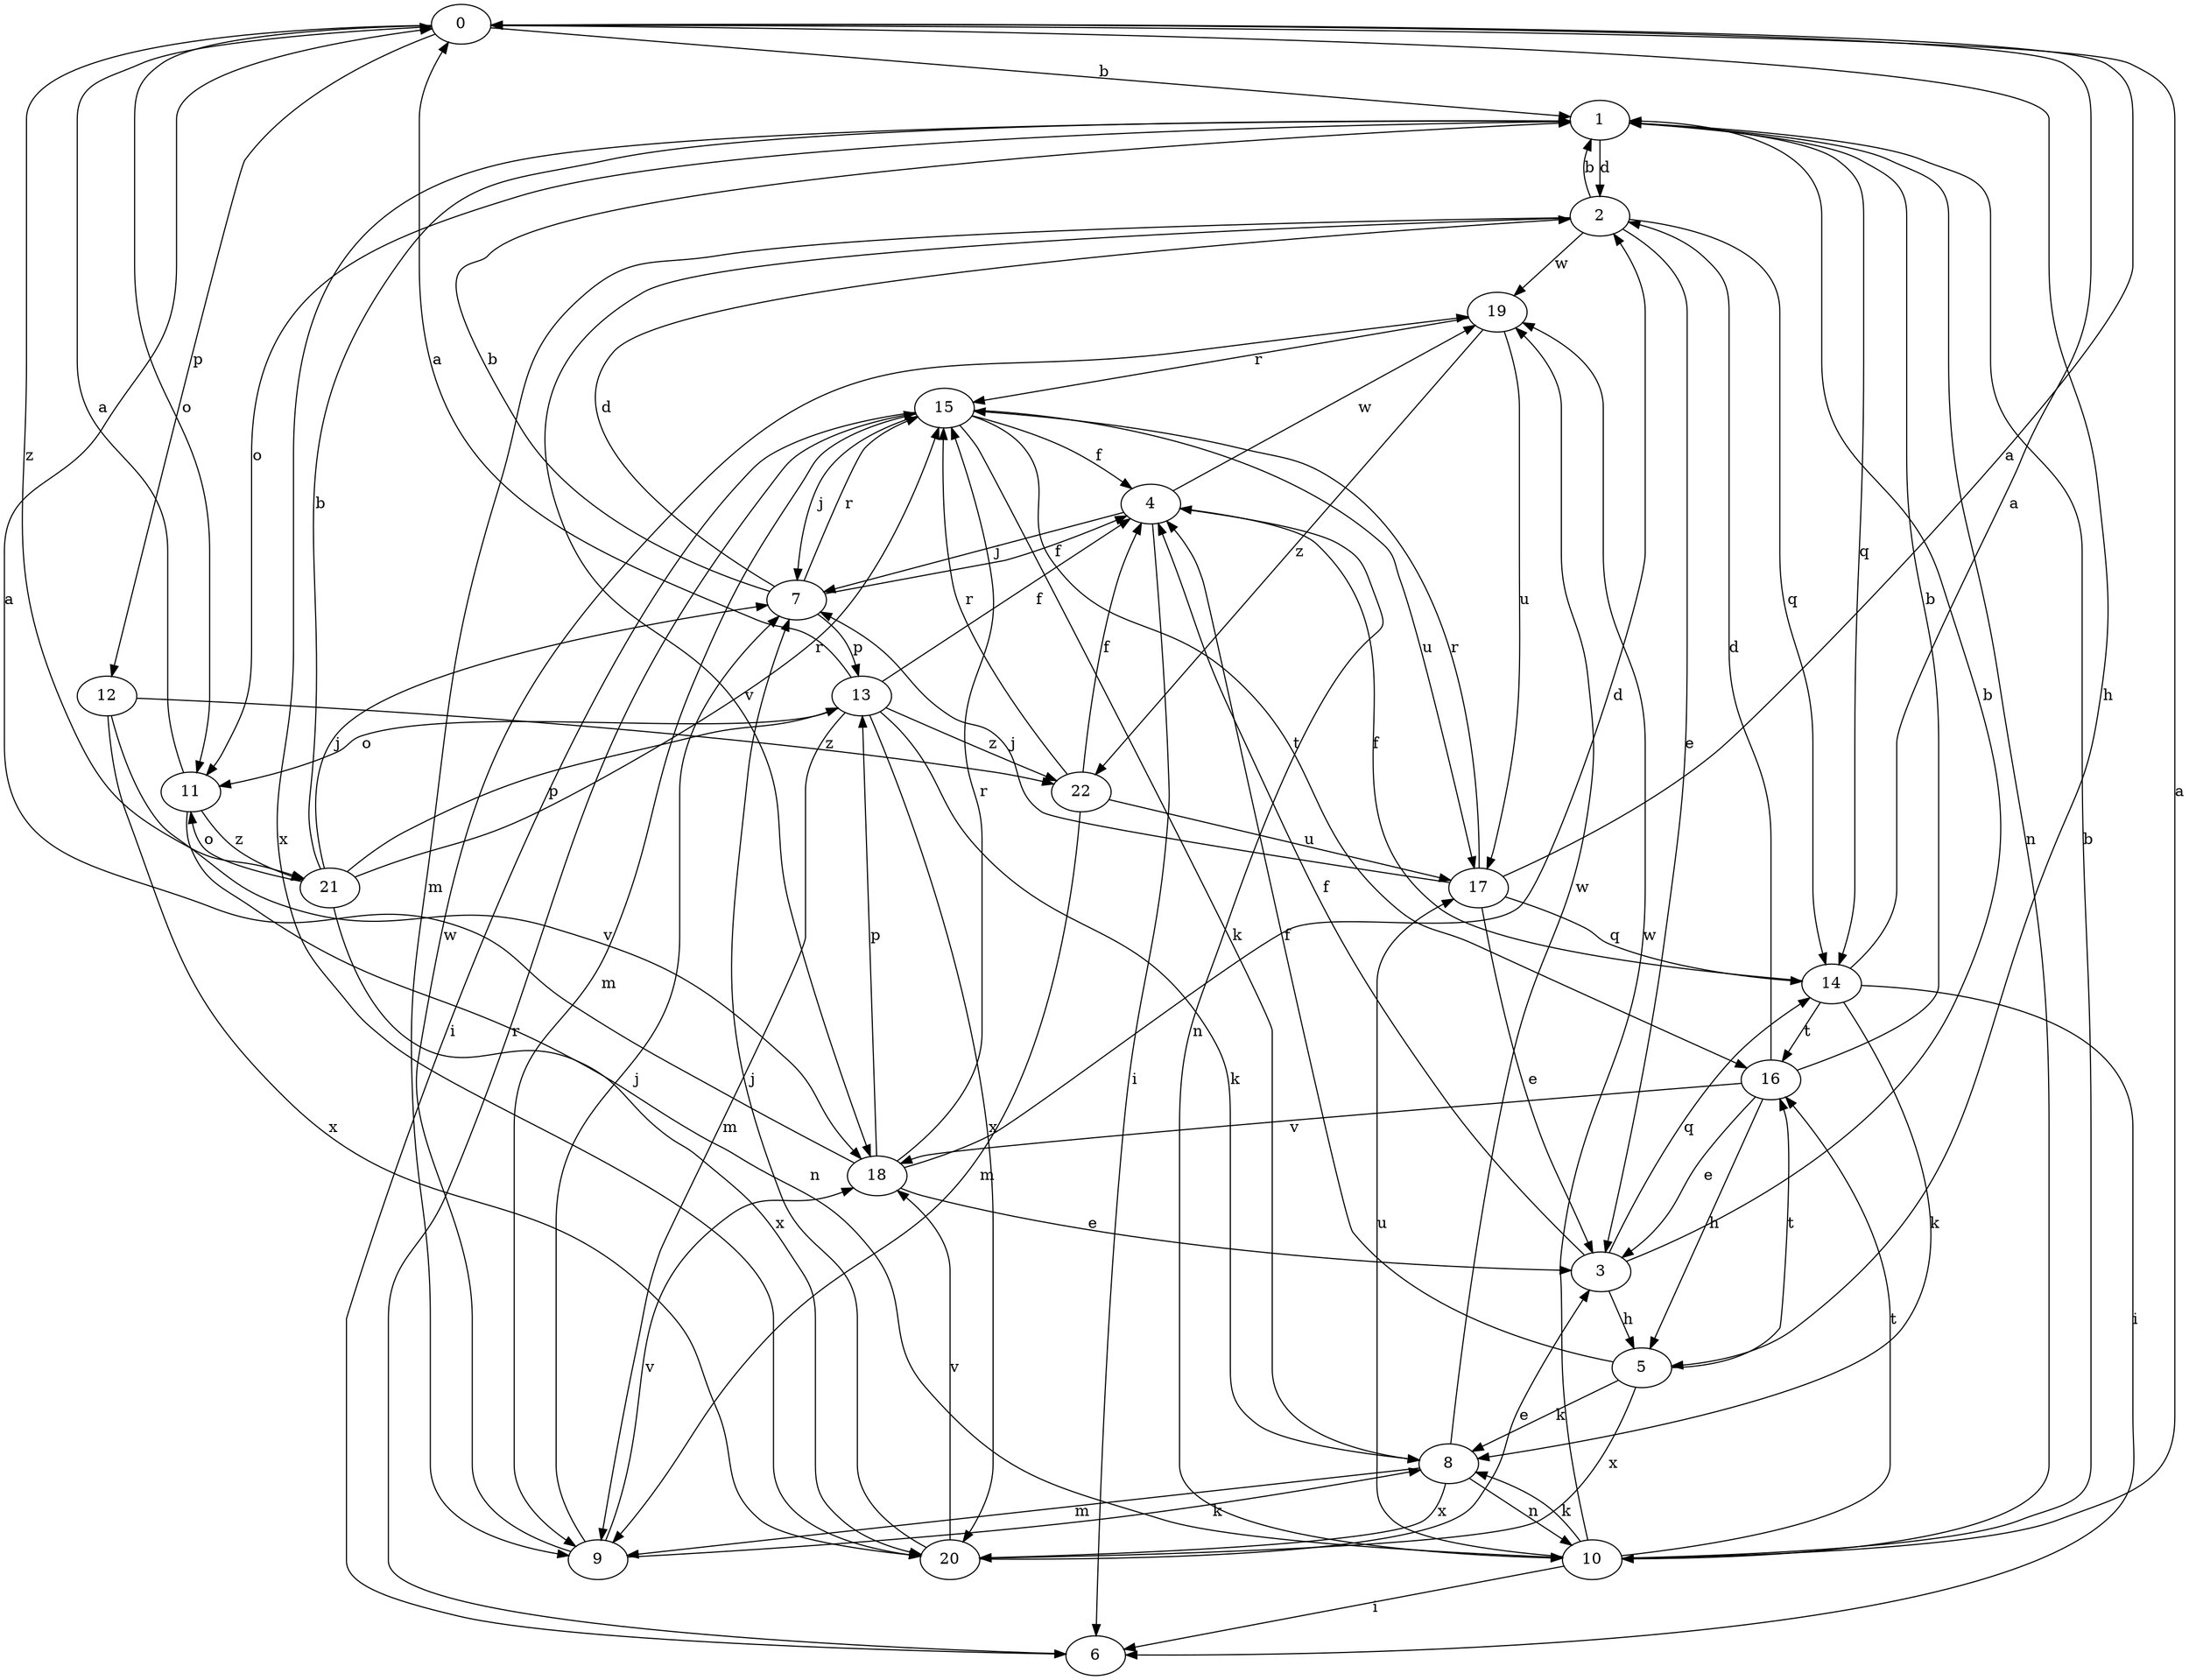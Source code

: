 strict digraph  {
0;
1;
2;
3;
4;
5;
6;
7;
8;
9;
10;
11;
12;
13;
14;
15;
16;
17;
18;
19;
20;
21;
22;
0 -> 1  [label=b];
0 -> 5  [label=h];
0 -> 11  [label=o];
0 -> 12  [label=p];
0 -> 21  [label=z];
1 -> 2  [label=d];
1 -> 10  [label=n];
1 -> 11  [label=o];
1 -> 14  [label=q];
1 -> 20  [label=x];
2 -> 1  [label=b];
2 -> 3  [label=e];
2 -> 9  [label=m];
2 -> 14  [label=q];
2 -> 18  [label=v];
2 -> 19  [label=w];
3 -> 1  [label=b];
3 -> 4  [label=f];
3 -> 5  [label=h];
3 -> 14  [label=q];
4 -> 6  [label=i];
4 -> 7  [label=j];
4 -> 10  [label=n];
4 -> 19  [label=w];
5 -> 4  [label=f];
5 -> 8  [label=k];
5 -> 16  [label=t];
5 -> 20  [label=x];
6 -> 15  [label=r];
7 -> 1  [label=b];
7 -> 2  [label=d];
7 -> 4  [label=f];
7 -> 13  [label=p];
7 -> 15  [label=r];
8 -> 9  [label=m];
8 -> 10  [label=n];
8 -> 19  [label=w];
8 -> 20  [label=x];
9 -> 7  [label=j];
9 -> 8  [label=k];
9 -> 18  [label=v];
9 -> 19  [label=w];
10 -> 0  [label=a];
10 -> 1  [label=b];
10 -> 6  [label=i];
10 -> 8  [label=k];
10 -> 16  [label=t];
10 -> 17  [label=u];
10 -> 19  [label=w];
11 -> 0  [label=a];
11 -> 10  [label=n];
11 -> 21  [label=z];
12 -> 18  [label=v];
12 -> 20  [label=x];
12 -> 22  [label=z];
13 -> 0  [label=a];
13 -> 4  [label=f];
13 -> 8  [label=k];
13 -> 9  [label=m];
13 -> 11  [label=o];
13 -> 20  [label=x];
13 -> 22  [label=z];
14 -> 0  [label=a];
14 -> 4  [label=f];
14 -> 6  [label=i];
14 -> 8  [label=k];
14 -> 16  [label=t];
15 -> 4  [label=f];
15 -> 6  [label=i];
15 -> 7  [label=j];
15 -> 8  [label=k];
15 -> 9  [label=m];
15 -> 16  [label=t];
15 -> 17  [label=u];
16 -> 1  [label=b];
16 -> 2  [label=d];
16 -> 3  [label=e];
16 -> 5  [label=h];
16 -> 18  [label=v];
17 -> 0  [label=a];
17 -> 3  [label=e];
17 -> 7  [label=j];
17 -> 14  [label=q];
17 -> 15  [label=r];
18 -> 0  [label=a];
18 -> 2  [label=d];
18 -> 3  [label=e];
18 -> 13  [label=p];
18 -> 15  [label=r];
19 -> 15  [label=r];
19 -> 17  [label=u];
19 -> 22  [label=z];
20 -> 3  [label=e];
20 -> 7  [label=j];
20 -> 18  [label=v];
21 -> 1  [label=b];
21 -> 7  [label=j];
21 -> 11  [label=o];
21 -> 13  [label=p];
21 -> 15  [label=r];
21 -> 20  [label=x];
22 -> 4  [label=f];
22 -> 9  [label=m];
22 -> 15  [label=r];
22 -> 17  [label=u];
}
